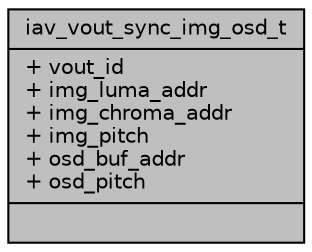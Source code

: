 digraph "iav_vout_sync_img_osd_t"
{
 // INTERACTIVE_SVG=YES
 // LATEX_PDF_SIZE
  bgcolor="transparent";
  edge [fontname="Helvetica",fontsize="10",labelfontname="Helvetica",labelfontsize="10"];
  node [fontname="Helvetica",fontsize="10",shape=record];
  Node1 [label="{iav_vout_sync_img_osd_t\n|+ vout_id\l+ img_luma_addr\l+ img_chroma_addr\l+ img_pitch\l+ osd_buf_addr\l+ osd_pitch\l|}",height=0.2,width=0.4,color="black", fillcolor="grey75", style="filled", fontcolor="black",tooltip=" "];
}
